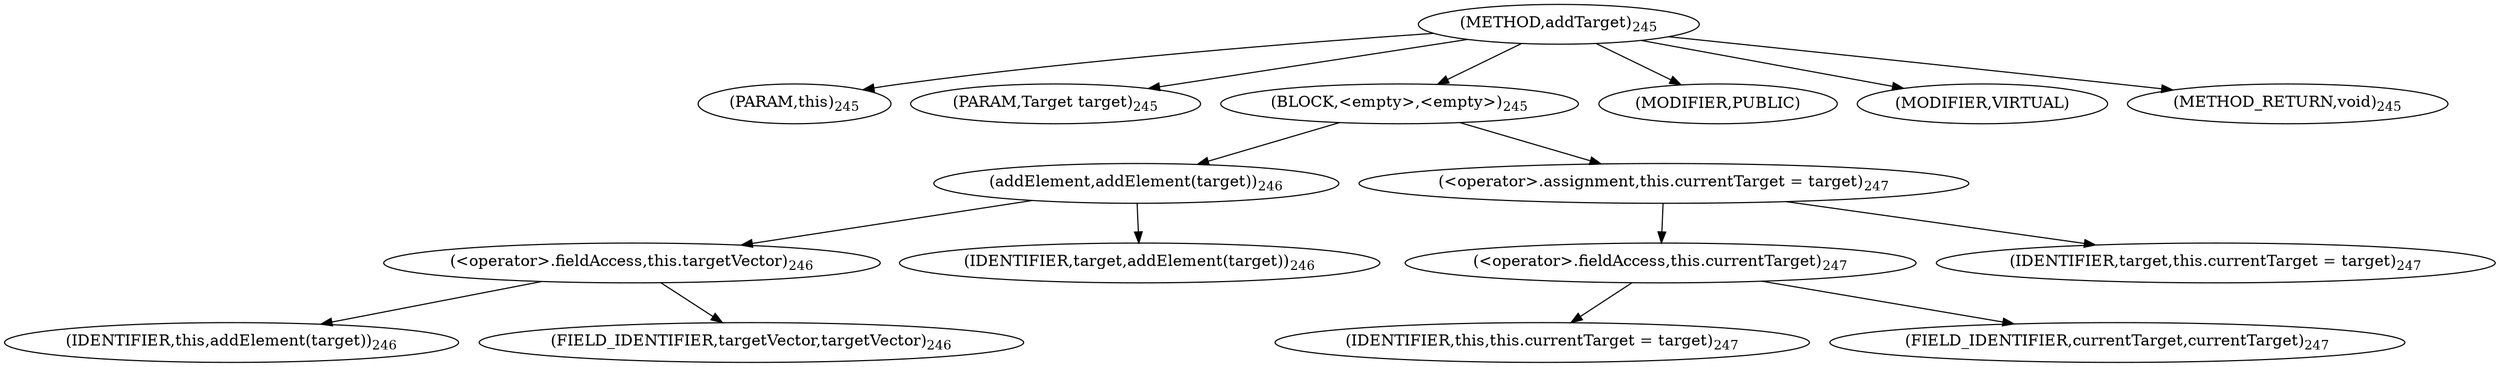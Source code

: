 digraph "addTarget" {  
"329" [label = <(METHOD,addTarget)<SUB>245</SUB>> ]
"330" [label = <(PARAM,this)<SUB>245</SUB>> ]
"331" [label = <(PARAM,Target target)<SUB>245</SUB>> ]
"332" [label = <(BLOCK,&lt;empty&gt;,&lt;empty&gt;)<SUB>245</SUB>> ]
"333" [label = <(addElement,addElement(target))<SUB>246</SUB>> ]
"334" [label = <(&lt;operator&gt;.fieldAccess,this.targetVector)<SUB>246</SUB>> ]
"335" [label = <(IDENTIFIER,this,addElement(target))<SUB>246</SUB>> ]
"336" [label = <(FIELD_IDENTIFIER,targetVector,targetVector)<SUB>246</SUB>> ]
"337" [label = <(IDENTIFIER,target,addElement(target))<SUB>246</SUB>> ]
"338" [label = <(&lt;operator&gt;.assignment,this.currentTarget = target)<SUB>247</SUB>> ]
"339" [label = <(&lt;operator&gt;.fieldAccess,this.currentTarget)<SUB>247</SUB>> ]
"340" [label = <(IDENTIFIER,this,this.currentTarget = target)<SUB>247</SUB>> ]
"341" [label = <(FIELD_IDENTIFIER,currentTarget,currentTarget)<SUB>247</SUB>> ]
"342" [label = <(IDENTIFIER,target,this.currentTarget = target)<SUB>247</SUB>> ]
"343" [label = <(MODIFIER,PUBLIC)> ]
"344" [label = <(MODIFIER,VIRTUAL)> ]
"345" [label = <(METHOD_RETURN,void)<SUB>245</SUB>> ]
  "329" -> "330" 
  "329" -> "331" 
  "329" -> "332" 
  "329" -> "343" 
  "329" -> "344" 
  "329" -> "345" 
  "332" -> "333" 
  "332" -> "338" 
  "333" -> "334" 
  "333" -> "337" 
  "334" -> "335" 
  "334" -> "336" 
  "338" -> "339" 
  "338" -> "342" 
  "339" -> "340" 
  "339" -> "341" 
}
